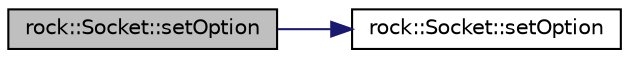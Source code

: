 digraph "rock::Socket::setOption"
{
 // LATEX_PDF_SIZE
  edge [fontname="Helvetica",fontsize="10",labelfontname="Helvetica",labelfontsize="10"];
  node [fontname="Helvetica",fontsize="10",shape=record];
  rankdir="LR";
  Node1 [label="rock::Socket::setOption",height=0.2,width=0.4,color="black", fillcolor="grey75", style="filled", fontcolor="black",tooltip="设置sockopt模板"];
  Node1 -> Node2 [color="midnightblue",fontsize="10",style="solid",fontname="Helvetica"];
  Node2 [label="rock::Socket::setOption",height=0.2,width=0.4,color="black", fillcolor="white", style="filled",URL="$classrock_1_1Socket.html#a45566852ee9ecf920a4216b399466516",tooltip="设置sockopt"];
}
